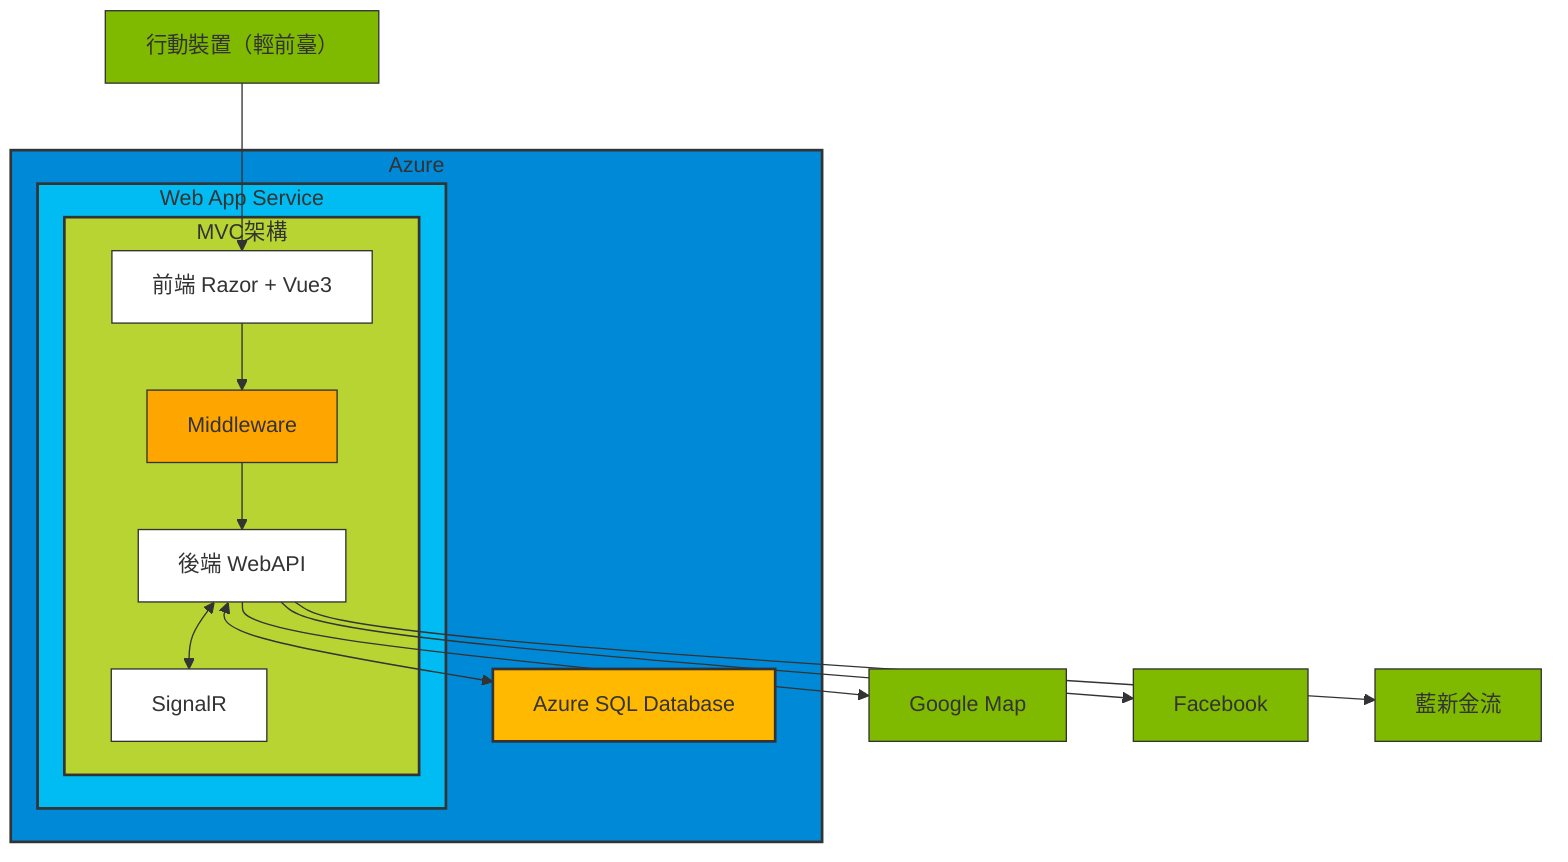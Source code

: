 graph TB
    subgraph Azure["Azure"]
        subgraph WebAppService["Web App Service"]
            subgraph MVC["MVC架構"]
                FE["前端 Razor + Vue3"]
                BE["後端 WebAPI"]
                SR["SignalR"]
                MW["Middleware"]
            end
        end
        DB["Azure SQL Database"]
    end
    
    GM["Google Map"]
    FB["Facebook"]
    MD["行動裝置（輕前臺）"]
    BN["藍新金流"]

    MD --> FE
    FE --> MW
    MW --> BE
    BE <--> SR
    BE <--> DB
    
    BE --> GM
    BE --> FB
    BE --> BN

    classDef azure fill:#0089D6,stroke:#333,stroke-width:2px;
    classDef webApp fill:#00BCF2,stroke:#333,stroke-width:2px;
    classDef mvc fill:#B8D432,stroke:#333,stroke-width:2px;
    classDef component fill:#FFF,stroke:#333,stroke-width:1px;
    classDef middleware fill:#FFA500,stroke:#333,stroke-width:1px;
    classDef database fill:#FFB900,stroke:#333,stroke-width:2px;
    classDef external fill:#7FBA00,stroke:#333,stroke-width:1px;

    class Azure azure;
    class WebAppService webApp;
    class MVC mvc;
    class FE,BE,SR component;
    class MW middleware;
    class DB database;
    class GM,FB,MD,BN external;